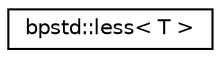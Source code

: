 digraph "Graphical Class Hierarchy"
{
 // LATEX_PDF_SIZE
  edge [fontname="Helvetica",fontsize="10",labelfontname="Helvetica",labelfontsize="10"];
  node [fontname="Helvetica",fontsize="10",shape=record];
  rankdir="LR";
  Node0 [label="bpstd::less\< T \>",height=0.2,width=0.4,color="black", fillcolor="white", style="filled",URL="$d4/dcb/structbpstd_1_1less.html",tooltip=" "];
}
